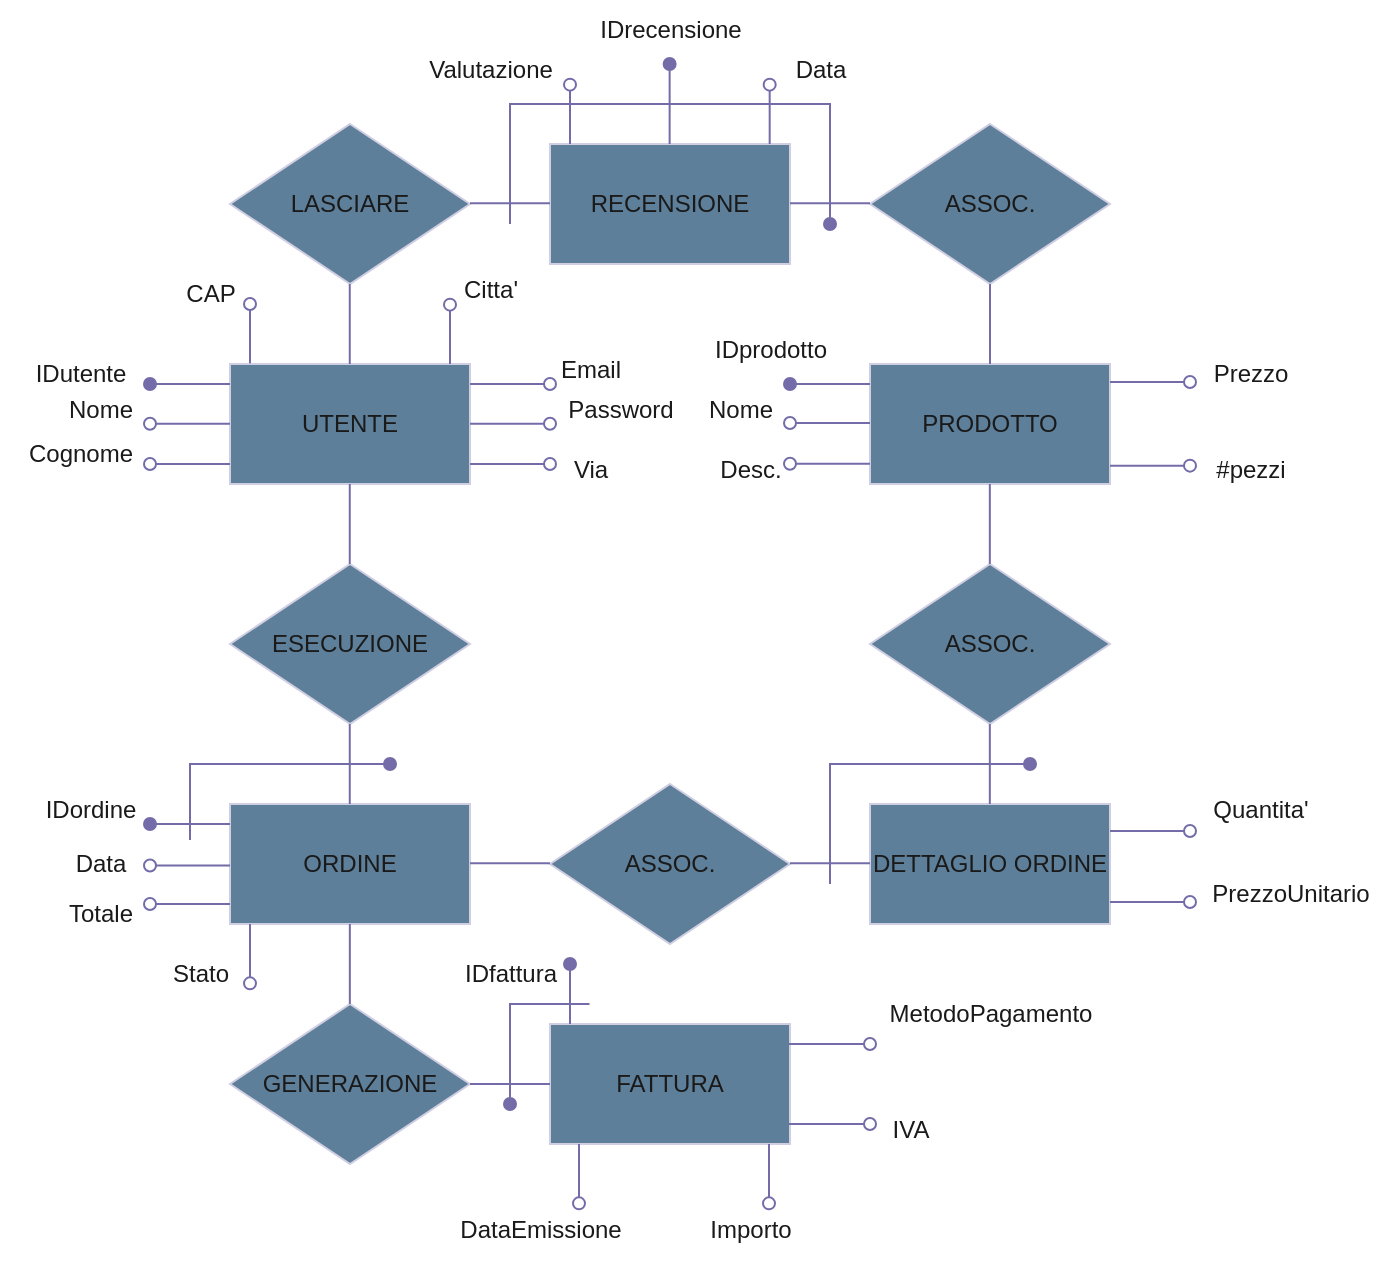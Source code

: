 <mxfile version="26.2.4">
  <diagram name="Pagina-1" id="ChuS1AGae2jL3NdtoGuT">
    <mxGraphModel dx="1053" dy="1835" grid="1" gridSize="10" guides="1" tooltips="1" connect="1" arrows="1" fold="1" page="1" pageScale="1" pageWidth="827" pageHeight="1169" math="0" shadow="0">
      <root>
        <mxCell id="0" />
        <mxCell id="1" parent="0" />
        <mxCell id="ha_Wpa7V3i3sZIrnRVdM-2" value="UTENTE" style="rounded=0;whiteSpace=wrap;html=1;labelBackgroundColor=none;fillColor=#5D7F99;strokeColor=#D0CEE2;fontColor=#1A1A1A;" parent="1" vertex="1">
          <mxGeometry x="120" y="120" width="120" height="60" as="geometry" />
        </mxCell>
        <mxCell id="ha_Wpa7V3i3sZIrnRVdM-3" value="PRODOTTO" style="rounded=0;whiteSpace=wrap;html=1;labelBackgroundColor=none;fillColor=#5D7F99;strokeColor=#D0CEE2;fontColor=#1A1A1A;" parent="1" vertex="1">
          <mxGeometry x="440" y="120" width="120" height="60" as="geometry" />
        </mxCell>
        <mxCell id="ha_Wpa7V3i3sZIrnRVdM-4" value="DETTAGLIO ORDINE" style="rounded=0;whiteSpace=wrap;html=1;labelBackgroundColor=none;fillColor=#5D7F99;strokeColor=#D0CEE2;fontColor=#1A1A1A;" parent="1" vertex="1">
          <mxGeometry x="440" y="340" width="120" height="60" as="geometry" />
        </mxCell>
        <mxCell id="ha_Wpa7V3i3sZIrnRVdM-5" value="RECENSIONE" style="rounded=0;whiteSpace=wrap;html=1;labelBackgroundColor=none;fillColor=#5D7F99;strokeColor=#D0CEE2;fontColor=#1A1A1A;" parent="1" vertex="1">
          <mxGeometry x="280" y="10" width="120" height="60" as="geometry" />
        </mxCell>
        <mxCell id="ha_Wpa7V3i3sZIrnRVdM-6" value="ORDINE" style="rounded=0;whiteSpace=wrap;html=1;labelBackgroundColor=none;fillColor=#5D7F99;strokeColor=#D0CEE2;fontColor=#1A1A1A;" parent="1" vertex="1">
          <mxGeometry x="120" y="340" width="120" height="60" as="geometry" />
        </mxCell>
        <mxCell id="ha_Wpa7V3i3sZIrnRVdM-7" value="FATTURA" style="rounded=0;whiteSpace=wrap;html=1;labelBackgroundColor=none;fillColor=#5D7F99;strokeColor=#D0CEE2;fontColor=#1A1A1A;" parent="1" vertex="1">
          <mxGeometry x="280" y="450" width="120" height="60" as="geometry" />
        </mxCell>
        <mxCell id="ha_Wpa7V3i3sZIrnRVdM-8" value="LASCIARE" style="rhombus;whiteSpace=wrap;html=1;rounded=0;labelBackgroundColor=none;fillColor=#5D7F99;strokeColor=#D0CEE2;fontColor=#1A1A1A;" parent="1" vertex="1">
          <mxGeometry x="120" width="120" height="80" as="geometry" />
        </mxCell>
        <mxCell id="ha_Wpa7V3i3sZIrnRVdM-9" value="ESECUZIONE" style="rhombus;whiteSpace=wrap;html=1;rounded=0;labelBackgroundColor=none;fillColor=#5D7F99;strokeColor=#D0CEE2;fontColor=#1A1A1A;" parent="1" vertex="1">
          <mxGeometry x="120" y="220" width="120" height="80" as="geometry" />
        </mxCell>
        <mxCell id="ha_Wpa7V3i3sZIrnRVdM-10" value="ASSOC." style="rhombus;whiteSpace=wrap;html=1;rounded=0;labelBackgroundColor=none;fillColor=#5D7F99;strokeColor=#D0CEE2;fontColor=#1A1A1A;" parent="1" vertex="1">
          <mxGeometry x="440" y="220" width="120" height="80" as="geometry" />
        </mxCell>
        <mxCell id="ha_Wpa7V3i3sZIrnRVdM-11" value="GENERAZIONE" style="rhombus;whiteSpace=wrap;html=1;rounded=0;labelBackgroundColor=none;fillColor=#5D7F99;strokeColor=#D0CEE2;fontColor=#1A1A1A;" parent="1" vertex="1">
          <mxGeometry x="120" y="440" width="120" height="80" as="geometry" />
        </mxCell>
        <mxCell id="ha_Wpa7V3i3sZIrnRVdM-12" value="ASSOC." style="rhombus;whiteSpace=wrap;html=1;rounded=0;labelBackgroundColor=none;fillColor=#5D7F99;strokeColor=#D0CEE2;fontColor=#1A1A1A;" parent="1" vertex="1">
          <mxGeometry x="280" y="330" width="120" height="80" as="geometry" />
        </mxCell>
        <mxCell id="ha_Wpa7V3i3sZIrnRVdM-13" value="ASSOC." style="rhombus;whiteSpace=wrap;html=1;rounded=0;labelBackgroundColor=none;fillColor=#5D7F99;strokeColor=#D0CEE2;fontColor=#1A1A1A;" parent="1" vertex="1">
          <mxGeometry x="440" width="120" height="80" as="geometry" />
        </mxCell>
        <mxCell id="YwZXC1ZP3NBYil8dUB7Y-1" value="" style="endArrow=none;html=1;rounded=0;exitX=0.5;exitY=0;exitDx=0;exitDy=0;labelBackgroundColor=none;strokeColor=#736CA8;fontColor=default;" edge="1" parent="1" source="ha_Wpa7V3i3sZIrnRVdM-3">
          <mxGeometry width="50" height="50" relative="1" as="geometry">
            <mxPoint x="450" y="130" as="sourcePoint" />
            <mxPoint x="500" y="80" as="targetPoint" />
          </mxGeometry>
        </mxCell>
        <mxCell id="YwZXC1ZP3NBYil8dUB7Y-2" value="" style="endArrow=none;html=1;rounded=0;exitX=0.5;exitY=0;exitDx=0;exitDy=0;labelBackgroundColor=none;strokeColor=#736CA8;fontColor=default;" edge="1" parent="1">
          <mxGeometry width="50" height="50" relative="1" as="geometry">
            <mxPoint x="499.91" y="220" as="sourcePoint" />
            <mxPoint x="499.91" y="180" as="targetPoint" />
          </mxGeometry>
        </mxCell>
        <mxCell id="YwZXC1ZP3NBYil8dUB7Y-3" value="" style="endArrow=none;html=1;rounded=0;exitX=0.5;exitY=0;exitDx=0;exitDy=0;labelBackgroundColor=none;strokeColor=#736CA8;fontColor=default;" edge="1" parent="1">
          <mxGeometry width="50" height="50" relative="1" as="geometry">
            <mxPoint x="499.91" y="340" as="sourcePoint" />
            <mxPoint x="499.91" y="300" as="targetPoint" />
          </mxGeometry>
        </mxCell>
        <mxCell id="YwZXC1ZP3NBYil8dUB7Y-4" value="" style="endArrow=none;html=1;rounded=0;exitX=0.5;exitY=0;exitDx=0;exitDy=0;labelBackgroundColor=none;strokeColor=#736CA8;fontColor=default;" edge="1" parent="1">
          <mxGeometry width="50" height="50" relative="1" as="geometry">
            <mxPoint x="179.88" y="340" as="sourcePoint" />
            <mxPoint x="179.88" y="300" as="targetPoint" />
          </mxGeometry>
        </mxCell>
        <mxCell id="YwZXC1ZP3NBYil8dUB7Y-5" value="" style="endArrow=none;html=1;rounded=0;exitX=0.5;exitY=0;exitDx=0;exitDy=0;labelBackgroundColor=none;strokeColor=#736CA8;fontColor=default;" edge="1" parent="1">
          <mxGeometry width="50" height="50" relative="1" as="geometry">
            <mxPoint x="179.88" y="220" as="sourcePoint" />
            <mxPoint x="179.88" y="180" as="targetPoint" />
          </mxGeometry>
        </mxCell>
        <mxCell id="YwZXC1ZP3NBYil8dUB7Y-6" value="" style="endArrow=none;html=1;rounded=0;exitX=0.5;exitY=0;exitDx=0;exitDy=0;labelBackgroundColor=none;strokeColor=#736CA8;fontColor=default;" edge="1" parent="1">
          <mxGeometry width="50" height="50" relative="1" as="geometry">
            <mxPoint x="179.88" y="120" as="sourcePoint" />
            <mxPoint x="179.88" y="80" as="targetPoint" />
          </mxGeometry>
        </mxCell>
        <mxCell id="YwZXC1ZP3NBYil8dUB7Y-7" value="" style="endArrow=none;html=1;rounded=0;exitX=0.5;exitY=0;exitDx=0;exitDy=0;labelBackgroundColor=none;strokeColor=#736CA8;fontColor=default;" edge="1" parent="1">
          <mxGeometry width="50" height="50" relative="1" as="geometry">
            <mxPoint x="179.92" y="440" as="sourcePoint" />
            <mxPoint x="179.92" y="400" as="targetPoint" />
          </mxGeometry>
        </mxCell>
        <mxCell id="YwZXC1ZP3NBYil8dUB7Y-8" value="" style="endArrow=none;html=1;rounded=0;labelBackgroundColor=none;strokeColor=#736CA8;fontColor=default;" edge="1" parent="1" source="ha_Wpa7V3i3sZIrnRVdM-11">
          <mxGeometry width="50" height="50" relative="1" as="geometry">
            <mxPoint x="230" y="530" as="sourcePoint" />
            <mxPoint x="280" y="480" as="targetPoint" />
          </mxGeometry>
        </mxCell>
        <mxCell id="YwZXC1ZP3NBYil8dUB7Y-9" value="" style="endArrow=none;html=1;rounded=0;labelBackgroundColor=none;strokeColor=#736CA8;fontColor=default;" edge="1" parent="1">
          <mxGeometry width="50" height="50" relative="1" as="geometry">
            <mxPoint x="240" y="369.67" as="sourcePoint" />
            <mxPoint x="280" y="369.67" as="targetPoint" />
          </mxGeometry>
        </mxCell>
        <mxCell id="YwZXC1ZP3NBYil8dUB7Y-10" value="" style="endArrow=none;html=1;rounded=0;labelBackgroundColor=none;strokeColor=#736CA8;fontColor=default;" edge="1" parent="1">
          <mxGeometry width="50" height="50" relative="1" as="geometry">
            <mxPoint x="400" y="369.67" as="sourcePoint" />
            <mxPoint x="440" y="369.67" as="targetPoint" />
          </mxGeometry>
        </mxCell>
        <mxCell id="YwZXC1ZP3NBYil8dUB7Y-11" value="" style="endArrow=none;html=1;rounded=0;labelBackgroundColor=none;strokeColor=#736CA8;fontColor=default;" edge="1" parent="1">
          <mxGeometry width="50" height="50" relative="1" as="geometry">
            <mxPoint x="400" y="39.67" as="sourcePoint" />
            <mxPoint x="440" y="39.67" as="targetPoint" />
          </mxGeometry>
        </mxCell>
        <mxCell id="YwZXC1ZP3NBYil8dUB7Y-12" value="" style="endArrow=none;html=1;rounded=0;labelBackgroundColor=none;strokeColor=#736CA8;fontColor=default;" edge="1" parent="1">
          <mxGeometry width="50" height="50" relative="1" as="geometry">
            <mxPoint x="240" y="39.67" as="sourcePoint" />
            <mxPoint x="280" y="39.67" as="targetPoint" />
          </mxGeometry>
        </mxCell>
        <mxCell id="YwZXC1ZP3NBYil8dUB7Y-13" value="" style="endArrow=none;html=1;rounded=0;startArrow=oval;startFill=1;labelBackgroundColor=none;strokeColor=#736CA8;fontColor=default;" edge="1" parent="1">
          <mxGeometry width="50" height="50" relative="1" as="geometry">
            <mxPoint x="80" y="130" as="sourcePoint" />
            <mxPoint x="120" y="130" as="targetPoint" />
          </mxGeometry>
        </mxCell>
        <mxCell id="YwZXC1ZP3NBYil8dUB7Y-14" value="" style="endArrow=none;html=1;rounded=0;startArrow=oval;startFill=1;labelBackgroundColor=none;strokeColor=#736CA8;fontColor=default;" edge="1" parent="1">
          <mxGeometry width="50" height="50" relative="1" as="geometry">
            <mxPoint x="339.82" y="-30" as="sourcePoint" />
            <mxPoint x="339.82" y="10" as="targetPoint" />
          </mxGeometry>
        </mxCell>
        <mxCell id="YwZXC1ZP3NBYil8dUB7Y-15" value="" style="endArrow=none;html=1;rounded=0;startArrow=oval;startFill=1;labelBackgroundColor=none;strokeColor=#736CA8;fontColor=default;" edge="1" parent="1">
          <mxGeometry width="50" height="50" relative="1" as="geometry">
            <mxPoint x="400" y="130" as="sourcePoint" />
            <mxPoint x="440" y="130" as="targetPoint" />
          </mxGeometry>
        </mxCell>
        <mxCell id="YwZXC1ZP3NBYil8dUB7Y-16" value="" style="endArrow=none;html=1;rounded=0;startArrow=oval;startFill=1;labelBackgroundColor=none;strokeColor=#736CA8;fontColor=default;" edge="1" parent="1">
          <mxGeometry width="50" height="50" relative="1" as="geometry">
            <mxPoint x="80" y="350" as="sourcePoint" />
            <mxPoint x="120" y="350" as="targetPoint" />
          </mxGeometry>
        </mxCell>
        <mxCell id="YwZXC1ZP3NBYil8dUB7Y-17" value="" style="endArrow=none;html=1;rounded=0;startArrow=oval;startFill=1;labelBackgroundColor=none;strokeColor=#736CA8;fontColor=default;" edge="1" parent="1">
          <mxGeometry width="50" height="50" relative="1" as="geometry">
            <mxPoint x="520" y="320" as="sourcePoint" />
            <mxPoint x="420" y="380" as="targetPoint" />
            <Array as="points">
              <mxPoint x="420" y="320" />
            </Array>
          </mxGeometry>
        </mxCell>
        <mxCell id="YwZXC1ZP3NBYil8dUB7Y-19" value="" style="endArrow=none;html=1;rounded=0;startArrow=oval;startFill=1;labelBackgroundColor=none;strokeColor=#736CA8;fontColor=default;" edge="1" parent="1">
          <mxGeometry width="50" height="50" relative="1" as="geometry">
            <mxPoint x="290" y="420" as="sourcePoint" />
            <mxPoint x="290" y="450" as="targetPoint" />
          </mxGeometry>
        </mxCell>
        <mxCell id="YwZXC1ZP3NBYil8dUB7Y-20" value="" style="endArrow=none;html=1;rounded=0;startArrow=oval;startFill=0;labelBackgroundColor=none;strokeColor=#736CA8;fontColor=default;" edge="1" parent="1">
          <mxGeometry width="50" height="50" relative="1" as="geometry">
            <mxPoint x="80" y="149.84" as="sourcePoint" />
            <mxPoint x="120" y="149.84" as="targetPoint" />
          </mxGeometry>
        </mxCell>
        <mxCell id="YwZXC1ZP3NBYil8dUB7Y-21" value="" style="endArrow=none;html=1;rounded=0;startArrow=oval;startFill=0;labelBackgroundColor=none;strokeColor=#736CA8;fontColor=default;" edge="1" parent="1">
          <mxGeometry width="50" height="50" relative="1" as="geometry">
            <mxPoint x="80" y="170" as="sourcePoint" />
            <mxPoint x="120" y="170" as="targetPoint" />
          </mxGeometry>
        </mxCell>
        <mxCell id="YwZXC1ZP3NBYil8dUB7Y-22" value="" style="endArrow=none;html=1;rounded=0;startArrow=oval;startFill=0;labelBackgroundColor=none;strokeColor=#736CA8;fontColor=default;" edge="1" parent="1">
          <mxGeometry width="50" height="50" relative="1" as="geometry">
            <mxPoint x="280" y="130" as="sourcePoint" />
            <mxPoint x="240" y="130" as="targetPoint" />
          </mxGeometry>
        </mxCell>
        <mxCell id="YwZXC1ZP3NBYil8dUB7Y-23" value="" style="endArrow=none;html=1;rounded=0;startArrow=oval;startFill=0;labelBackgroundColor=none;strokeColor=#736CA8;fontColor=default;" edge="1" parent="1">
          <mxGeometry width="50" height="50" relative="1" as="geometry">
            <mxPoint x="280" y="149.84" as="sourcePoint" />
            <mxPoint x="240" y="149.84" as="targetPoint" />
          </mxGeometry>
        </mxCell>
        <mxCell id="YwZXC1ZP3NBYil8dUB7Y-24" value="" style="endArrow=none;html=1;rounded=0;startArrow=oval;startFill=0;labelBackgroundColor=none;strokeColor=#736CA8;fontColor=default;" edge="1" parent="1">
          <mxGeometry width="50" height="50" relative="1" as="geometry">
            <mxPoint x="130" y="90" as="sourcePoint" />
            <mxPoint x="130" y="119.67" as="targetPoint" />
          </mxGeometry>
        </mxCell>
        <mxCell id="YwZXC1ZP3NBYil8dUB7Y-25" value="" style="endArrow=none;html=1;rounded=0;startArrow=oval;startFill=0;labelBackgroundColor=none;strokeColor=#736CA8;fontColor=default;" edge="1" parent="1">
          <mxGeometry width="50" height="50" relative="1" as="geometry">
            <mxPoint x="230" y="90.33" as="sourcePoint" />
            <mxPoint x="230" y="120.0" as="targetPoint" />
          </mxGeometry>
        </mxCell>
        <mxCell id="YwZXC1ZP3NBYil8dUB7Y-26" value="" style="endArrow=none;html=1;rounded=0;startArrow=oval;startFill=0;labelBackgroundColor=none;strokeColor=#736CA8;fontColor=default;" edge="1" parent="1">
          <mxGeometry width="50" height="50" relative="1" as="geometry">
            <mxPoint x="280" y="170" as="sourcePoint" />
            <mxPoint x="240" y="170" as="targetPoint" />
          </mxGeometry>
        </mxCell>
        <mxCell id="YwZXC1ZP3NBYil8dUB7Y-27" value="IDutente" style="text;html=1;align=center;verticalAlign=middle;resizable=0;points=[];autosize=1;strokeColor=none;fillColor=none;labelBackgroundColor=none;fontColor=#1A1A1A;" vertex="1" parent="1">
          <mxGeometry x="10" y="110" width="70" height="30" as="geometry" />
        </mxCell>
        <mxCell id="YwZXC1ZP3NBYil8dUB7Y-28" value="Nome" style="text;html=1;align=center;verticalAlign=middle;resizable=0;points=[];autosize=1;strokeColor=none;fillColor=none;labelBackgroundColor=none;fontColor=#1A1A1A;" vertex="1" parent="1">
          <mxGeometry x="25" y="128" width="60" height="30" as="geometry" />
        </mxCell>
        <mxCell id="YwZXC1ZP3NBYil8dUB7Y-32" value="Cognome" style="text;html=1;align=center;verticalAlign=middle;resizable=0;points=[];autosize=1;strokeColor=none;fillColor=none;labelBackgroundColor=none;fontColor=#1A1A1A;" vertex="1" parent="1">
          <mxGeometry x="5" y="150" width="80" height="30" as="geometry" />
        </mxCell>
        <mxCell id="YwZXC1ZP3NBYil8dUB7Y-33" value="Email" style="text;html=1;align=center;verticalAlign=middle;resizable=0;points=[];autosize=1;strokeColor=none;fillColor=none;labelBackgroundColor=none;fontColor=#1A1A1A;" vertex="1" parent="1">
          <mxGeometry x="275" y="108" width="50" height="30" as="geometry" />
        </mxCell>
        <mxCell id="YwZXC1ZP3NBYil8dUB7Y-34" value="Password" style="text;html=1;align=center;verticalAlign=middle;resizable=0;points=[];autosize=1;strokeColor=none;fillColor=none;labelBackgroundColor=none;fontColor=#1A1A1A;" vertex="1" parent="1">
          <mxGeometry x="275" y="128" width="80" height="30" as="geometry" />
        </mxCell>
        <mxCell id="YwZXC1ZP3NBYil8dUB7Y-35" value="Via" style="text;html=1;align=center;verticalAlign=middle;resizable=0;points=[];autosize=1;strokeColor=none;fillColor=none;labelBackgroundColor=none;fontColor=#1A1A1A;" vertex="1" parent="1">
          <mxGeometry x="280" y="158" width="40" height="30" as="geometry" />
        </mxCell>
        <mxCell id="YwZXC1ZP3NBYil8dUB7Y-36" value="CAP" style="text;html=1;align=center;verticalAlign=middle;resizable=0;points=[];autosize=1;strokeColor=none;fillColor=none;labelBackgroundColor=none;fontColor=#1A1A1A;" vertex="1" parent="1">
          <mxGeometry x="85" y="70" width="50" height="30" as="geometry" />
        </mxCell>
        <mxCell id="YwZXC1ZP3NBYil8dUB7Y-37" value="Citta&#39;" style="text;html=1;align=center;verticalAlign=middle;resizable=0;points=[];autosize=1;strokeColor=none;fillColor=none;labelBackgroundColor=none;fontColor=#1A1A1A;" vertex="1" parent="1">
          <mxGeometry x="225" y="68" width="50" height="30" as="geometry" />
        </mxCell>
        <mxCell id="YwZXC1ZP3NBYil8dUB7Y-38" value="IDprodotto" style="text;html=1;align=center;verticalAlign=middle;resizable=0;points=[];autosize=1;strokeColor=none;fillColor=none;labelBackgroundColor=none;fontColor=#1A1A1A;" vertex="1" parent="1">
          <mxGeometry x="350" y="98" width="80" height="30" as="geometry" />
        </mxCell>
        <mxCell id="YwZXC1ZP3NBYil8dUB7Y-39" value="" style="endArrow=none;html=1;rounded=0;startArrow=oval;startFill=0;labelBackgroundColor=none;strokeColor=#736CA8;fontColor=default;" edge="1" parent="1">
          <mxGeometry width="50" height="50" relative="1" as="geometry">
            <mxPoint x="400" y="149.5" as="sourcePoint" />
            <mxPoint x="440" y="149.5" as="targetPoint" />
          </mxGeometry>
        </mxCell>
        <mxCell id="YwZXC1ZP3NBYil8dUB7Y-40" value="" style="endArrow=none;html=1;rounded=0;startArrow=oval;startFill=0;labelBackgroundColor=none;strokeColor=#736CA8;fontColor=default;" edge="1" parent="1">
          <mxGeometry width="50" height="50" relative="1" as="geometry">
            <mxPoint x="400" y="169.89" as="sourcePoint" />
            <mxPoint x="440" y="169.89" as="targetPoint" />
          </mxGeometry>
        </mxCell>
        <mxCell id="YwZXC1ZP3NBYil8dUB7Y-41" value="" style="endArrow=none;html=1;rounded=0;startArrow=oval;startFill=0;labelBackgroundColor=none;strokeColor=#736CA8;fontColor=default;" edge="1" parent="1">
          <mxGeometry width="50" height="50" relative="1" as="geometry">
            <mxPoint x="600" y="129" as="sourcePoint" />
            <mxPoint x="560" y="129" as="targetPoint" />
          </mxGeometry>
        </mxCell>
        <mxCell id="YwZXC1ZP3NBYil8dUB7Y-42" value="" style="endArrow=none;html=1;rounded=0;startArrow=oval;startFill=0;labelBackgroundColor=none;strokeColor=#736CA8;fontColor=default;" edge="1" parent="1">
          <mxGeometry width="50" height="50" relative="1" as="geometry">
            <mxPoint x="600" y="170.82" as="sourcePoint" />
            <mxPoint x="560" y="170.82" as="targetPoint" />
          </mxGeometry>
        </mxCell>
        <mxCell id="YwZXC1ZP3NBYil8dUB7Y-43" value="Nome" style="text;html=1;align=center;verticalAlign=middle;resizable=0;points=[];autosize=1;strokeColor=none;fillColor=none;labelBackgroundColor=none;fontColor=#1A1A1A;" vertex="1" parent="1">
          <mxGeometry x="345" y="128" width="60" height="30" as="geometry" />
        </mxCell>
        <mxCell id="YwZXC1ZP3NBYil8dUB7Y-44" value="Desc." style="text;html=1;align=center;verticalAlign=middle;resizable=0;points=[];autosize=1;strokeColor=none;fillColor=none;labelBackgroundColor=none;fontColor=#1A1A1A;" vertex="1" parent="1">
          <mxGeometry x="355" y="158" width="50" height="30" as="geometry" />
        </mxCell>
        <mxCell id="YwZXC1ZP3NBYil8dUB7Y-45" value="Prezzo" style="text;html=1;align=center;verticalAlign=middle;resizable=0;points=[];autosize=1;strokeColor=none;fillColor=none;labelBackgroundColor=none;fontColor=#1A1A1A;" vertex="1" parent="1">
          <mxGeometry x="600" y="110" width="60" height="30" as="geometry" />
        </mxCell>
        <mxCell id="YwZXC1ZP3NBYil8dUB7Y-46" value="#pezzi" style="text;html=1;align=center;verticalAlign=middle;resizable=0;points=[];autosize=1;strokeColor=none;fillColor=none;labelBackgroundColor=none;fontColor=#1A1A1A;" vertex="1" parent="1">
          <mxGeometry x="600" y="158" width="60" height="30" as="geometry" />
        </mxCell>
        <mxCell id="YwZXC1ZP3NBYil8dUB7Y-47" value="" style="endArrow=oval;html=1;rounded=0;endFill=1;labelBackgroundColor=none;strokeColor=#736CA8;fontColor=default;" edge="1" parent="1">
          <mxGeometry width="50" height="50" relative="1" as="geometry">
            <mxPoint x="260" y="50" as="sourcePoint" />
            <mxPoint x="420" y="50" as="targetPoint" />
            <Array as="points">
              <mxPoint x="260" y="-10" />
              <mxPoint x="420" y="-10" />
            </Array>
          </mxGeometry>
        </mxCell>
        <mxCell id="YwZXC1ZP3NBYil8dUB7Y-49" value="IDrecensione" style="text;html=1;align=center;verticalAlign=middle;resizable=0;points=[];autosize=1;strokeColor=none;fillColor=none;labelBackgroundColor=none;fontColor=#1A1A1A;" vertex="1" parent="1">
          <mxGeometry x="295" y="-62" width="90" height="30" as="geometry" />
        </mxCell>
        <mxCell id="YwZXC1ZP3NBYil8dUB7Y-50" value="" style="endArrow=none;html=1;rounded=0;startArrow=oval;startFill=0;labelBackgroundColor=none;strokeColor=#736CA8;fontColor=default;" edge="1" parent="1">
          <mxGeometry width="50" height="50" relative="1" as="geometry">
            <mxPoint x="290" y="-19.67" as="sourcePoint" />
            <mxPoint x="290" y="10" as="targetPoint" />
          </mxGeometry>
        </mxCell>
        <mxCell id="YwZXC1ZP3NBYil8dUB7Y-51" value="Valutazione" style="text;html=1;align=center;verticalAlign=middle;resizable=0;points=[];autosize=1;strokeColor=none;fillColor=none;labelBackgroundColor=none;fontColor=#1A1A1A;" vertex="1" parent="1">
          <mxGeometry x="205" y="-42" width="90" height="30" as="geometry" />
        </mxCell>
        <mxCell id="YwZXC1ZP3NBYil8dUB7Y-52" value="" style="endArrow=none;html=1;rounded=0;startArrow=oval;startFill=0;labelBackgroundColor=none;strokeColor=#736CA8;fontColor=default;" edge="1" parent="1">
          <mxGeometry width="50" height="50" relative="1" as="geometry">
            <mxPoint x="389.84" y="-19.67" as="sourcePoint" />
            <mxPoint x="389.84" y="10" as="targetPoint" />
          </mxGeometry>
        </mxCell>
        <mxCell id="YwZXC1ZP3NBYil8dUB7Y-53" value="Data" style="text;html=1;align=center;verticalAlign=middle;resizable=0;points=[];autosize=1;strokeColor=none;fillColor=none;labelBackgroundColor=none;fontColor=#1A1A1A;" vertex="1" parent="1">
          <mxGeometry x="390" y="-42" width="50" height="30" as="geometry" />
        </mxCell>
        <mxCell id="YwZXC1ZP3NBYil8dUB7Y-54" value="IDordine" style="text;html=1;align=center;verticalAlign=middle;resizable=0;points=[];autosize=1;strokeColor=none;fillColor=none;labelBackgroundColor=none;fontColor=#1A1A1A;" vertex="1" parent="1">
          <mxGeometry x="15" y="328" width="70" height="30" as="geometry" />
        </mxCell>
        <mxCell id="YwZXC1ZP3NBYil8dUB7Y-55" value="" style="endArrow=none;html=1;rounded=0;startArrow=oval;startFill=0;labelBackgroundColor=none;strokeColor=#736CA8;fontColor=default;" edge="1" parent="1">
          <mxGeometry width="50" height="50" relative="1" as="geometry">
            <mxPoint x="80" y="370.75" as="sourcePoint" />
            <mxPoint x="120" y="370.75" as="targetPoint" />
          </mxGeometry>
        </mxCell>
        <mxCell id="YwZXC1ZP3NBYil8dUB7Y-56" value="Data" style="text;html=1;align=center;verticalAlign=middle;resizable=0;points=[];autosize=1;strokeColor=none;fillColor=none;labelBackgroundColor=none;fontColor=#1A1A1A;" vertex="1" parent="1">
          <mxGeometry x="30" y="355" width="50" height="30" as="geometry" />
        </mxCell>
        <mxCell id="YwZXC1ZP3NBYil8dUB7Y-57" value="" style="endArrow=none;html=1;rounded=0;startArrow=oval;startFill=0;labelBackgroundColor=none;strokeColor=#736CA8;fontColor=default;" edge="1" parent="1">
          <mxGeometry width="50" height="50" relative="1" as="geometry">
            <mxPoint x="80" y="390" as="sourcePoint" />
            <mxPoint x="120" y="390" as="targetPoint" />
          </mxGeometry>
        </mxCell>
        <mxCell id="YwZXC1ZP3NBYil8dUB7Y-58" value="Totale" style="text;html=1;align=center;verticalAlign=middle;resizable=0;points=[];autosize=1;strokeColor=none;fillColor=none;labelBackgroundColor=none;fontColor=#1A1A1A;" vertex="1" parent="1">
          <mxGeometry x="25" y="380" width="60" height="30" as="geometry" />
        </mxCell>
        <mxCell id="YwZXC1ZP3NBYil8dUB7Y-59" value="" style="endArrow=none;html=1;rounded=0;startArrow=oval;startFill=0;labelBackgroundColor=none;strokeColor=#736CA8;fontColor=default;" edge="1" parent="1">
          <mxGeometry width="50" height="50" relative="1" as="geometry">
            <mxPoint x="130" y="429.67" as="sourcePoint" />
            <mxPoint x="130" y="400.0" as="targetPoint" />
          </mxGeometry>
        </mxCell>
        <mxCell id="YwZXC1ZP3NBYil8dUB7Y-60" value="Stato" style="text;html=1;align=center;verticalAlign=middle;resizable=0;points=[];autosize=1;strokeColor=none;fillColor=none;labelBackgroundColor=none;fontColor=#1A1A1A;" vertex="1" parent="1">
          <mxGeometry x="80" y="410" width="50" height="30" as="geometry" />
        </mxCell>
        <mxCell id="YwZXC1ZP3NBYil8dUB7Y-61" value="" style="endArrow=none;html=1;rounded=0;startArrow=oval;startFill=1;labelBackgroundColor=none;strokeColor=#736CA8;fontColor=default;" edge="1" parent="1">
          <mxGeometry width="50" height="50" relative="1" as="geometry">
            <mxPoint x="200" y="320" as="sourcePoint" />
            <mxPoint x="100" y="358" as="targetPoint" />
            <Array as="points">
              <mxPoint x="100" y="320" />
            </Array>
          </mxGeometry>
        </mxCell>
        <mxCell id="YwZXC1ZP3NBYil8dUB7Y-62" value="" style="endArrow=none;html=1;rounded=0;startArrow=oval;startFill=0;labelBackgroundColor=none;strokeColor=#736CA8;fontColor=default;" edge="1" parent="1">
          <mxGeometry width="50" height="50" relative="1" as="geometry">
            <mxPoint x="600" y="353.5" as="sourcePoint" />
            <mxPoint x="560" y="353.5" as="targetPoint" />
          </mxGeometry>
        </mxCell>
        <mxCell id="YwZXC1ZP3NBYil8dUB7Y-63" value="Quantita&#39;" style="text;html=1;align=center;verticalAlign=middle;resizable=0;points=[];autosize=1;strokeColor=none;fillColor=none;labelBackgroundColor=none;fontColor=#1A1A1A;" vertex="1" parent="1">
          <mxGeometry x="600" y="328" width="70" height="30" as="geometry" />
        </mxCell>
        <mxCell id="YwZXC1ZP3NBYil8dUB7Y-64" value="" style="endArrow=none;html=1;rounded=0;startArrow=oval;startFill=0;labelBackgroundColor=none;strokeColor=#736CA8;fontColor=default;" edge="1" parent="1">
          <mxGeometry width="50" height="50" relative="1" as="geometry">
            <mxPoint x="600" y="389" as="sourcePoint" />
            <mxPoint x="560" y="389" as="targetPoint" />
          </mxGeometry>
        </mxCell>
        <mxCell id="YwZXC1ZP3NBYil8dUB7Y-65" value="PrezzoUnitario" style="text;html=1;align=center;verticalAlign=middle;resizable=0;points=[];autosize=1;strokeColor=none;fillColor=none;labelBackgroundColor=none;fontColor=#1A1A1A;" vertex="1" parent="1">
          <mxGeometry x="600" y="370" width="100" height="30" as="geometry" />
        </mxCell>
        <mxCell id="YwZXC1ZP3NBYil8dUB7Y-66" value="IDfattura" style="text;html=1;align=center;verticalAlign=middle;resizable=0;points=[];autosize=1;strokeColor=none;fillColor=none;labelBackgroundColor=none;fontColor=#1A1A1A;" vertex="1" parent="1">
          <mxGeometry x="225" y="410" width="70" height="30" as="geometry" />
        </mxCell>
        <mxCell id="YwZXC1ZP3NBYil8dUB7Y-67" value="" style="endArrow=none;html=1;rounded=0;startArrow=oval;startFill=1;labelBackgroundColor=none;strokeColor=#736CA8;fontColor=default;" edge="1" parent="1">
          <mxGeometry width="50" height="50" relative="1" as="geometry">
            <mxPoint x="260" y="490" as="sourcePoint" />
            <mxPoint x="299.75" y="440" as="targetPoint" />
            <Array as="points">
              <mxPoint x="260" y="440" />
            </Array>
          </mxGeometry>
        </mxCell>
        <mxCell id="YwZXC1ZP3NBYil8dUB7Y-68" value="" style="endArrow=none;html=1;rounded=0;startArrow=oval;startFill=0;labelBackgroundColor=none;strokeColor=#736CA8;fontColor=default;" edge="1" parent="1">
          <mxGeometry width="50" height="50" relative="1" as="geometry">
            <mxPoint x="294.5" y="539.67" as="sourcePoint" />
            <mxPoint x="294.5" y="510.0" as="targetPoint" />
          </mxGeometry>
        </mxCell>
        <mxCell id="YwZXC1ZP3NBYil8dUB7Y-69" value="DataEmissione" style="text;html=1;align=center;verticalAlign=middle;resizable=0;points=[];autosize=1;strokeColor=none;fillColor=none;labelBackgroundColor=none;fontColor=#1A1A1A;" vertex="1" parent="1">
          <mxGeometry x="225" y="538" width="100" height="30" as="geometry" />
        </mxCell>
        <mxCell id="YwZXC1ZP3NBYil8dUB7Y-70" value="" style="endArrow=none;html=1;rounded=0;startArrow=oval;startFill=0;labelBackgroundColor=none;strokeColor=#736CA8;fontColor=default;" edge="1" parent="1">
          <mxGeometry width="50" height="50" relative="1" as="geometry">
            <mxPoint x="389.5" y="539.67" as="sourcePoint" />
            <mxPoint x="389.5" y="510" as="targetPoint" />
          </mxGeometry>
        </mxCell>
        <mxCell id="YwZXC1ZP3NBYil8dUB7Y-71" value="Importo" style="text;html=1;align=center;verticalAlign=middle;resizable=0;points=[];autosize=1;strokeColor=none;fillColor=none;labelBackgroundColor=none;fontColor=#1A1A1A;" vertex="1" parent="1">
          <mxGeometry x="350" y="538" width="60" height="30" as="geometry" />
        </mxCell>
        <mxCell id="YwZXC1ZP3NBYil8dUB7Y-72" value="" style="endArrow=none;html=1;rounded=0;startArrow=oval;startFill=0;labelBackgroundColor=none;strokeColor=#736CA8;fontColor=default;" edge="1" parent="1">
          <mxGeometry width="50" height="50" relative="1" as="geometry">
            <mxPoint x="440" y="460" as="sourcePoint" />
            <mxPoint x="399.5" y="460" as="targetPoint" />
          </mxGeometry>
        </mxCell>
        <mxCell id="YwZXC1ZP3NBYil8dUB7Y-73" value="MetodoPagamento" style="text;html=1;align=center;verticalAlign=middle;resizable=0;points=[];autosize=1;strokeColor=none;fillColor=none;labelBackgroundColor=none;fontColor=#1A1A1A;" vertex="1" parent="1">
          <mxGeometry x="440" y="430" width="120" height="30" as="geometry" />
        </mxCell>
        <mxCell id="YwZXC1ZP3NBYil8dUB7Y-74" value="" style="endArrow=none;html=1;rounded=0;startArrow=oval;startFill=0;labelBackgroundColor=none;strokeColor=#736CA8;fontColor=default;" edge="1" parent="1">
          <mxGeometry width="50" height="50" relative="1" as="geometry">
            <mxPoint x="440" y="500" as="sourcePoint" />
            <mxPoint x="399.5" y="500" as="targetPoint" />
          </mxGeometry>
        </mxCell>
        <mxCell id="YwZXC1ZP3NBYil8dUB7Y-75" value="IVA" style="text;html=1;align=center;verticalAlign=middle;resizable=0;points=[];autosize=1;strokeColor=none;fillColor=none;labelBackgroundColor=none;fontColor=#1A1A1A;" vertex="1" parent="1">
          <mxGeometry x="440" y="488" width="40" height="30" as="geometry" />
        </mxCell>
      </root>
    </mxGraphModel>
  </diagram>
</mxfile>
